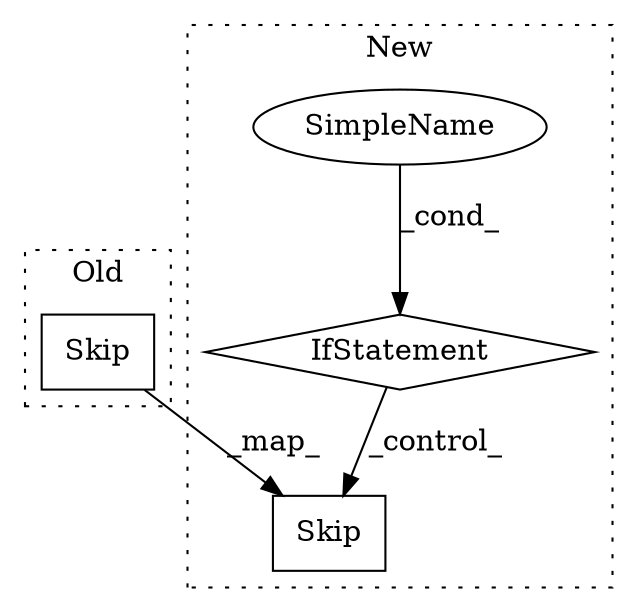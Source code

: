digraph G {
subgraph cluster0 {
1 [label="Skip" a="32" s="25957" l="6" shape="box"];
label = "Old";
style="dotted";
}
subgraph cluster1 {
2 [label="Skip" a="32" s="26027" l="6" shape="box"];
3 [label="SimpleName" a="42" s="26009" l="4" shape="ellipse"];
4 [label="IfStatement" a="25" s="26005,26013" l="4,2" shape="diamond"];
label = "New";
style="dotted";
}
1 -> 2 [label="_map_"];
3 -> 4 [label="_cond_"];
4 -> 2 [label="_control_"];
}
